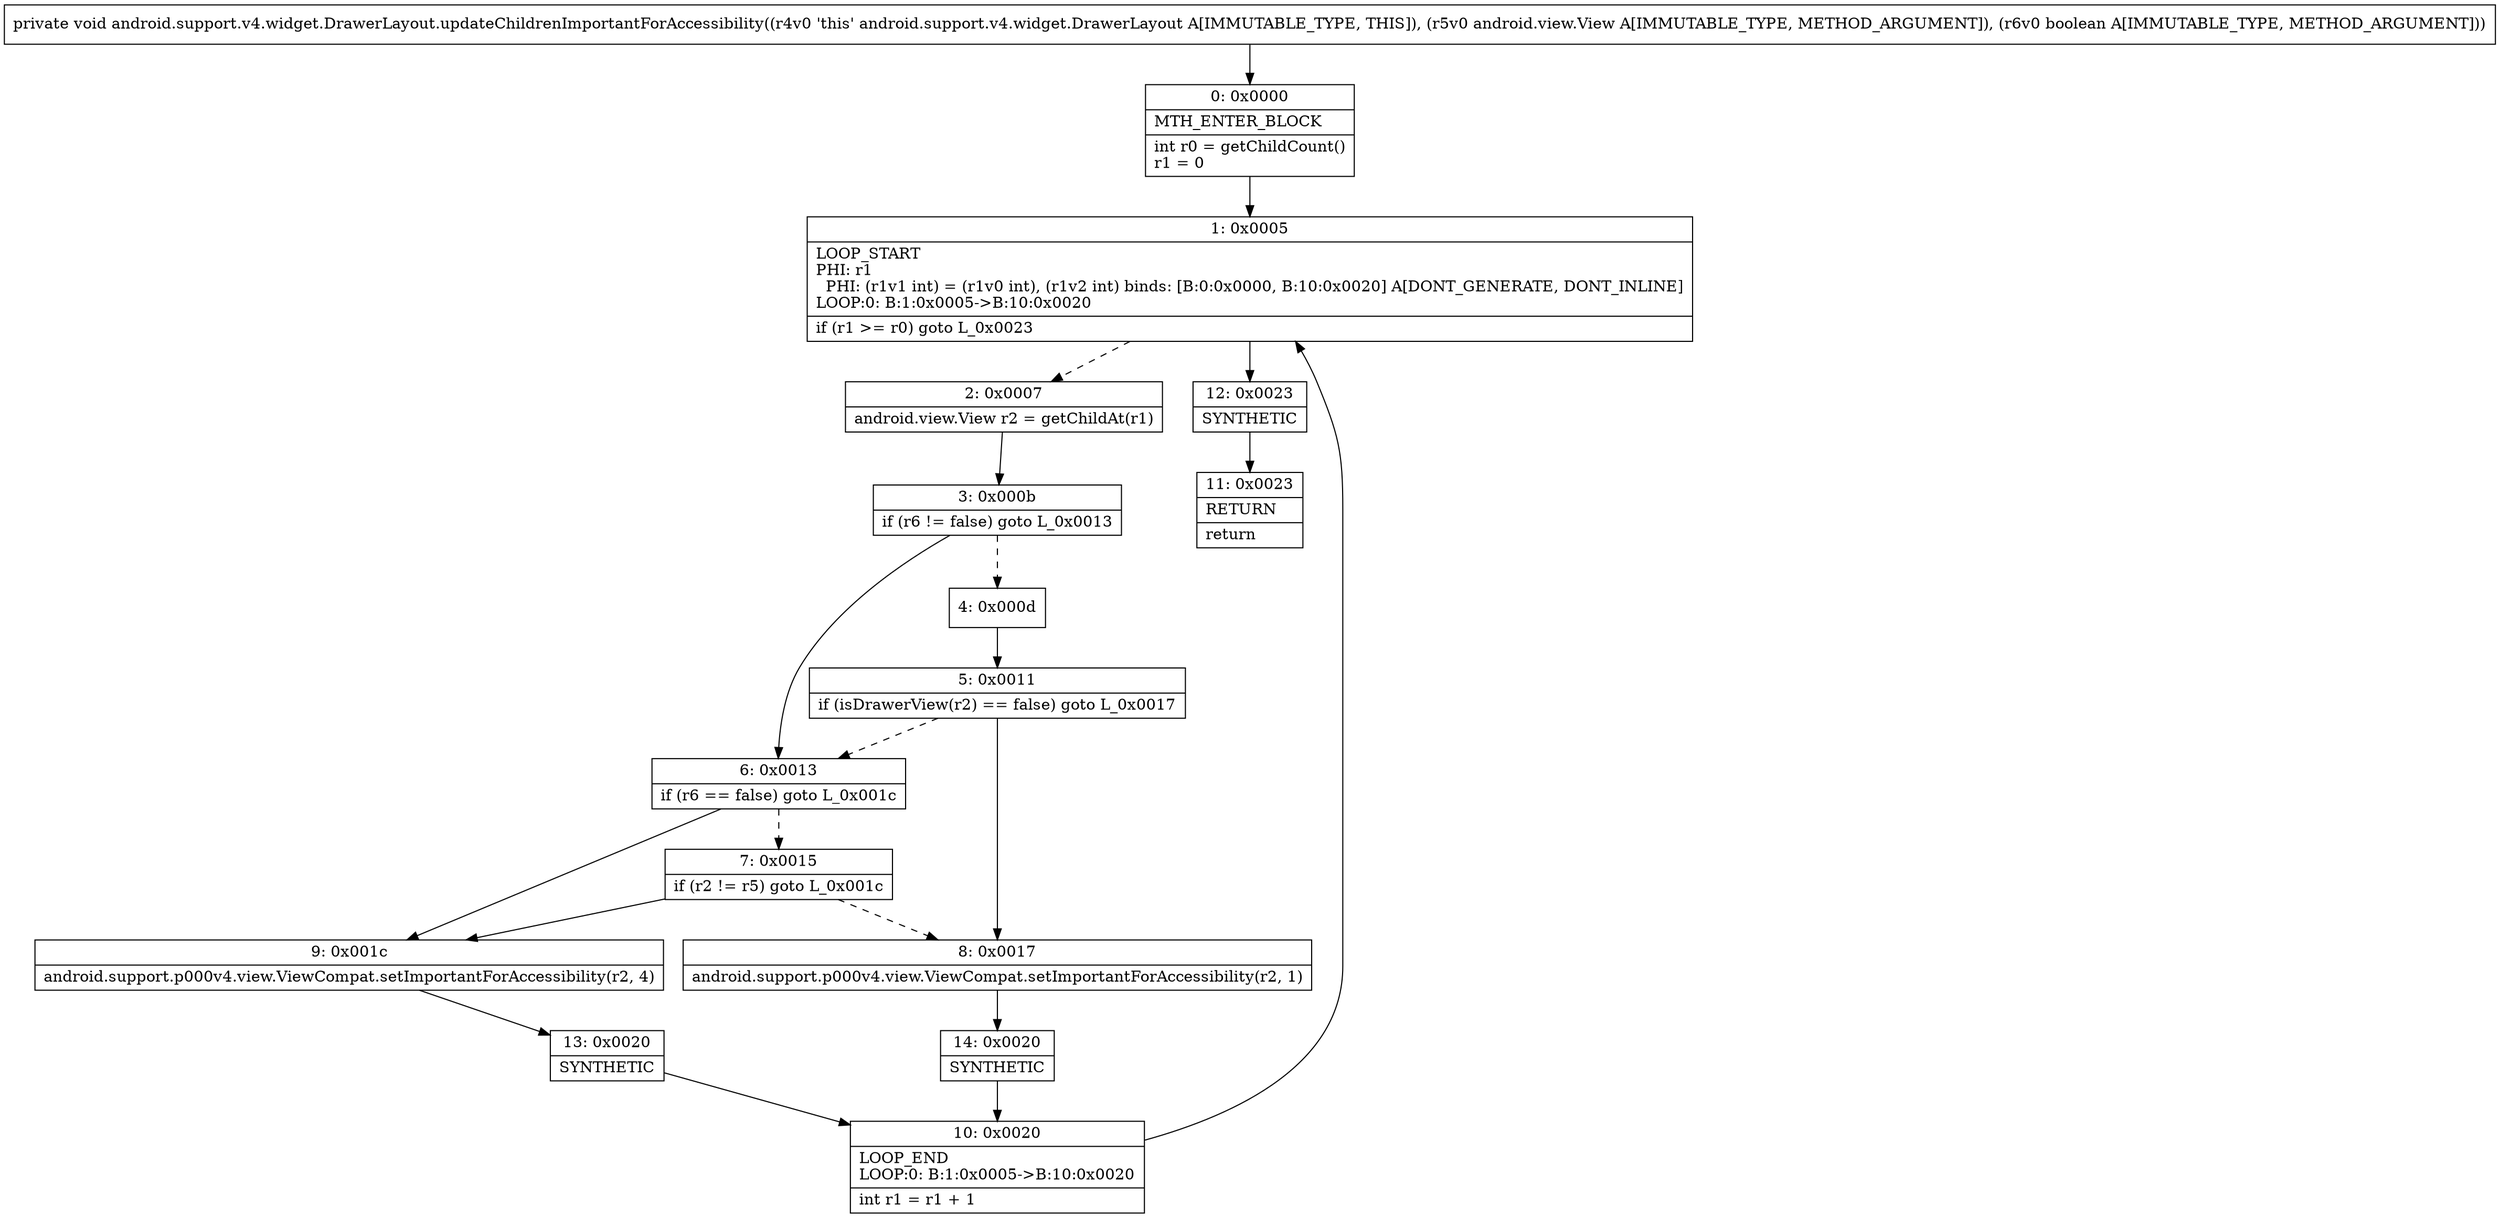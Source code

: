 digraph "CFG forandroid.support.v4.widget.DrawerLayout.updateChildrenImportantForAccessibility(Landroid\/view\/View;Z)V" {
Node_0 [shape=record,label="{0\:\ 0x0000|MTH_ENTER_BLOCK\l|int r0 = getChildCount()\lr1 = 0\l}"];
Node_1 [shape=record,label="{1\:\ 0x0005|LOOP_START\lPHI: r1 \l  PHI: (r1v1 int) = (r1v0 int), (r1v2 int) binds: [B:0:0x0000, B:10:0x0020] A[DONT_GENERATE, DONT_INLINE]\lLOOP:0: B:1:0x0005\-\>B:10:0x0020\l|if (r1 \>= r0) goto L_0x0023\l}"];
Node_2 [shape=record,label="{2\:\ 0x0007|android.view.View r2 = getChildAt(r1)\l}"];
Node_3 [shape=record,label="{3\:\ 0x000b|if (r6 != false) goto L_0x0013\l}"];
Node_4 [shape=record,label="{4\:\ 0x000d}"];
Node_5 [shape=record,label="{5\:\ 0x0011|if (isDrawerView(r2) == false) goto L_0x0017\l}"];
Node_6 [shape=record,label="{6\:\ 0x0013|if (r6 == false) goto L_0x001c\l}"];
Node_7 [shape=record,label="{7\:\ 0x0015|if (r2 != r5) goto L_0x001c\l}"];
Node_8 [shape=record,label="{8\:\ 0x0017|android.support.p000v4.view.ViewCompat.setImportantForAccessibility(r2, 1)\l}"];
Node_9 [shape=record,label="{9\:\ 0x001c|android.support.p000v4.view.ViewCompat.setImportantForAccessibility(r2, 4)\l}"];
Node_10 [shape=record,label="{10\:\ 0x0020|LOOP_END\lLOOP:0: B:1:0x0005\-\>B:10:0x0020\l|int r1 = r1 + 1\l}"];
Node_11 [shape=record,label="{11\:\ 0x0023|RETURN\l|return\l}"];
Node_12 [shape=record,label="{12\:\ 0x0023|SYNTHETIC\l}"];
Node_13 [shape=record,label="{13\:\ 0x0020|SYNTHETIC\l}"];
Node_14 [shape=record,label="{14\:\ 0x0020|SYNTHETIC\l}"];
MethodNode[shape=record,label="{private void android.support.v4.widget.DrawerLayout.updateChildrenImportantForAccessibility((r4v0 'this' android.support.v4.widget.DrawerLayout A[IMMUTABLE_TYPE, THIS]), (r5v0 android.view.View A[IMMUTABLE_TYPE, METHOD_ARGUMENT]), (r6v0 boolean A[IMMUTABLE_TYPE, METHOD_ARGUMENT])) }"];
MethodNode -> Node_0;
Node_0 -> Node_1;
Node_1 -> Node_2[style=dashed];
Node_1 -> Node_12;
Node_2 -> Node_3;
Node_3 -> Node_4[style=dashed];
Node_3 -> Node_6;
Node_4 -> Node_5;
Node_5 -> Node_6[style=dashed];
Node_5 -> Node_8;
Node_6 -> Node_7[style=dashed];
Node_6 -> Node_9;
Node_7 -> Node_8[style=dashed];
Node_7 -> Node_9;
Node_8 -> Node_14;
Node_9 -> Node_13;
Node_10 -> Node_1;
Node_12 -> Node_11;
Node_13 -> Node_10;
Node_14 -> Node_10;
}

